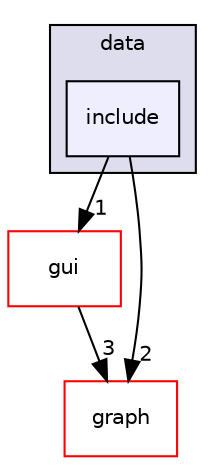 digraph "C:/Users/ququq/Desktop/Repository Local Projet/Trophic_Network/entities/data/include" {
  compound=true
  node [ fontsize="10", fontname="Helvetica"];
  edge [ labelfontsize="10", labelfontname="Helvetica"];
  subgraph clusterdir_8d35c52d15ae83fc5174ab4c0c39e5b0 {
    graph [ bgcolor="#ddddee", pencolor="black", label="data" fontname="Helvetica", fontsize="10", URL="dir_8d35c52d15ae83fc5174ab4c0c39e5b0.html"]
  dir_477b179e4c767e518247f6e4c8c280cb [shape=box, label="include", style="filled", fillcolor="#eeeeff", pencolor="black", URL="dir_477b179e4c767e518247f6e4c8c280cb.html"];
  }
  dir_c3d0b6be5bb4760826199717627d2316 [shape=box label="gui" fillcolor="white" style="filled" color="red" URL="dir_c3d0b6be5bb4760826199717627d2316.html"];
  dir_79d222b315895dbf79da2ed51619eb88 [shape=box label="graph" fillcolor="white" style="filled" color="red" URL="dir_79d222b315895dbf79da2ed51619eb88.html"];
  dir_c3d0b6be5bb4760826199717627d2316->dir_79d222b315895dbf79da2ed51619eb88 [headlabel="3", labeldistance=1.5 headhref="dir_000011_000008.html"];
  dir_477b179e4c767e518247f6e4c8c280cb->dir_c3d0b6be5bb4760826199717627d2316 [headlabel="1", labeldistance=1.5 headhref="dir_000007_000011.html"];
  dir_477b179e4c767e518247f6e4c8c280cb->dir_79d222b315895dbf79da2ed51619eb88 [headlabel="2", labeldistance=1.5 headhref="dir_000007_000008.html"];
}
